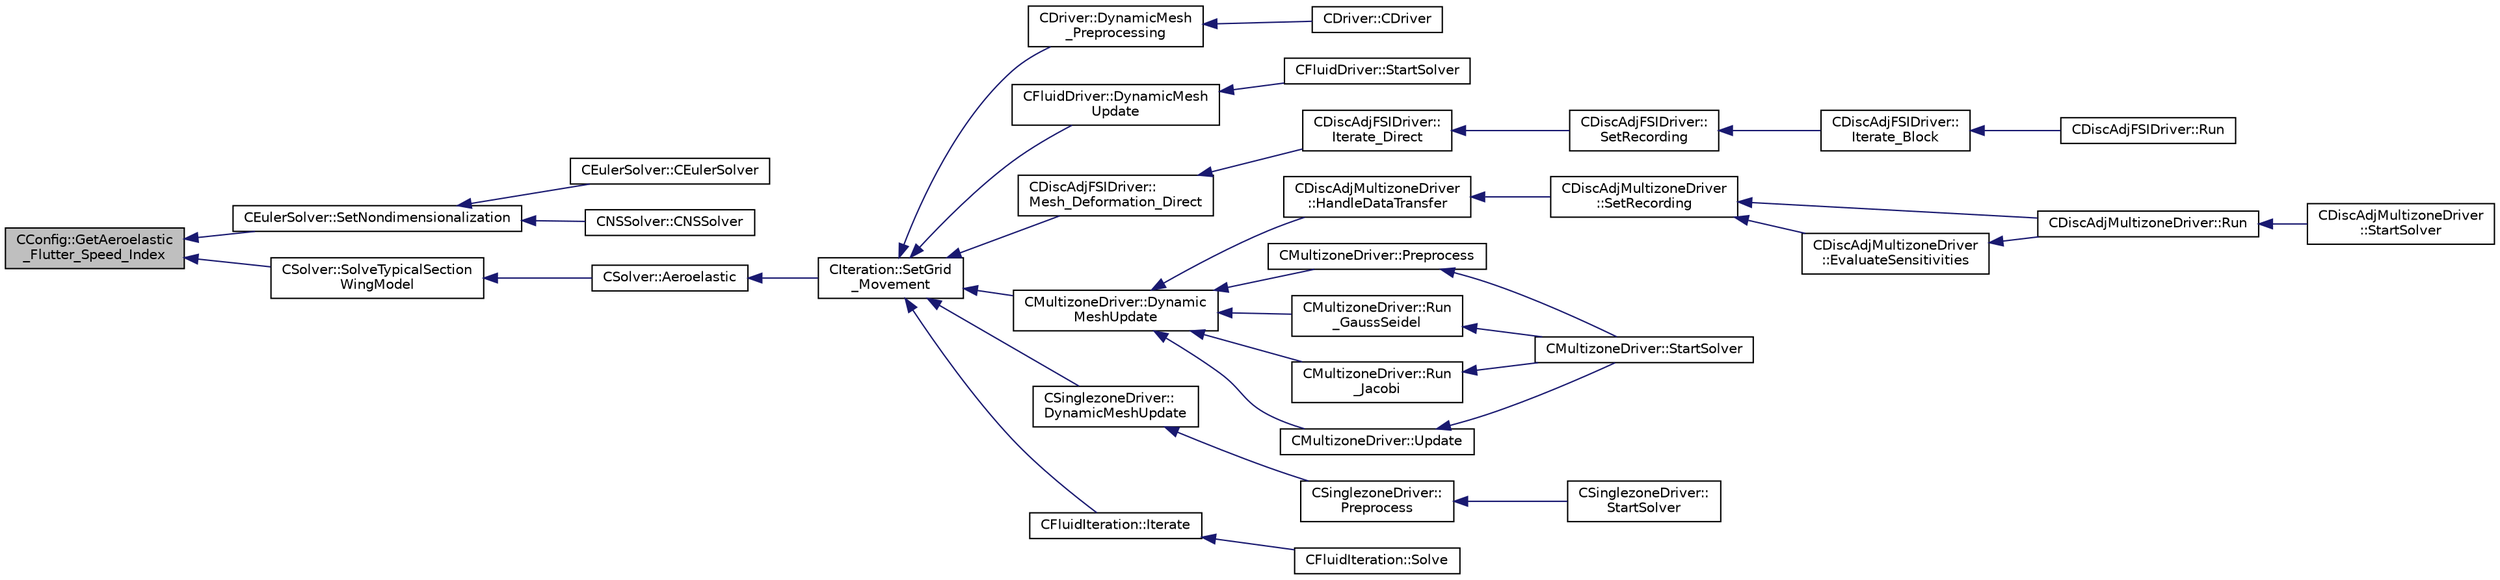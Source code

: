 digraph "CConfig::GetAeroelastic_Flutter_Speed_Index"
{
  edge [fontname="Helvetica",fontsize="10",labelfontname="Helvetica",labelfontsize="10"];
  node [fontname="Helvetica",fontsize="10",shape=record];
  rankdir="LR";
  Node578 [label="CConfig::GetAeroelastic\l_Flutter_Speed_Index",height=0.2,width=0.4,color="black", fillcolor="grey75", style="filled", fontcolor="black"];
  Node578 -> Node579 [dir="back",color="midnightblue",fontsize="10",style="solid",fontname="Helvetica"];
  Node579 [label="CEulerSolver::SetNondimensionalization",height=0.2,width=0.4,color="black", fillcolor="white", style="filled",URL="$class_c_euler_solver.html#a1c633d6e77fefb2e76308e2ba0af0c2c",tooltip="Set the solver nondimensionalization. "];
  Node579 -> Node580 [dir="back",color="midnightblue",fontsize="10",style="solid",fontname="Helvetica"];
  Node580 [label="CEulerSolver::CEulerSolver",height=0.2,width=0.4,color="black", fillcolor="white", style="filled",URL="$class_c_euler_solver.html#ae1e74218b4e943111b100d7ddcbd4db9"];
  Node579 -> Node581 [dir="back",color="midnightblue",fontsize="10",style="solid",fontname="Helvetica"];
  Node581 [label="CNSSolver::CNSSolver",height=0.2,width=0.4,color="black", fillcolor="white", style="filled",URL="$class_c_n_s_solver.html#a2a8ad49c42b4546696e631cf44b7788b"];
  Node578 -> Node582 [dir="back",color="midnightblue",fontsize="10",style="solid",fontname="Helvetica"];
  Node582 [label="CSolver::SolveTypicalSection\lWingModel",height=0.2,width=0.4,color="black", fillcolor="white", style="filled",URL="$class_c_solver.html#a13c86d41e468e5d7b9c7a21ab2008e19",tooltip="Solve the typical section wing model. "];
  Node582 -> Node583 [dir="back",color="midnightblue",fontsize="10",style="solid",fontname="Helvetica"];
  Node583 [label="CSolver::Aeroelastic",height=0.2,width=0.4,color="black", fillcolor="white", style="filled",URL="$class_c_solver.html#af130046f03f282501efef2c117af6ced",tooltip="Prepares and solves the aeroelastic equations. "];
  Node583 -> Node584 [dir="back",color="midnightblue",fontsize="10",style="solid",fontname="Helvetica"];
  Node584 [label="CIteration::SetGrid\l_Movement",height=0.2,width=0.4,color="black", fillcolor="white", style="filled",URL="$class_c_iteration.html#a7b36785762f6b0c214569b185b858b6c",tooltip="Updates the positions and grid velocities for dynamic meshes between physical time steps..."];
  Node584 -> Node585 [dir="back",color="midnightblue",fontsize="10",style="solid",fontname="Helvetica"];
  Node585 [label="CDriver::DynamicMesh\l_Preprocessing",height=0.2,width=0.4,color="black", fillcolor="white", style="filled",URL="$class_c_driver.html#af585d91d9c08dbddcc2b3e67dd5f5af9",tooltip="GridMovement_Preprocessing. "];
  Node585 -> Node586 [dir="back",color="midnightblue",fontsize="10",style="solid",fontname="Helvetica"];
  Node586 [label="CDriver::CDriver",height=0.2,width=0.4,color="black", fillcolor="white", style="filled",URL="$class_c_driver.html#a3fca4a013a6efa9bbb38fe78a86b5f3d",tooltip="Constructor of the class. "];
  Node584 -> Node587 [dir="back",color="midnightblue",fontsize="10",style="solid",fontname="Helvetica"];
  Node587 [label="CFluidDriver::DynamicMesh\lUpdate",height=0.2,width=0.4,color="black", fillcolor="white", style="filled",URL="$class_c_fluid_driver.html#a4eee67049f34a1875a42afa470e9f828",tooltip="Perform a dynamic mesh deformation, included grid velocity computation and the update of the multigri..."];
  Node587 -> Node588 [dir="back",color="midnightblue",fontsize="10",style="solid",fontname="Helvetica"];
  Node588 [label="CFluidDriver::StartSolver",height=0.2,width=0.4,color="black", fillcolor="white", style="filled",URL="$class_c_fluid_driver.html#a1c122d5a4b5f562f69a84aef2b8bd6d5",tooltip="Launch the computation for all zones and all physics. "];
  Node584 -> Node589 [dir="back",color="midnightblue",fontsize="10",style="solid",fontname="Helvetica"];
  Node589 [label="CDiscAdjFSIDriver::\lMesh_Deformation_Direct",height=0.2,width=0.4,color="black", fillcolor="white", style="filled",URL="$class_c_disc_adj_f_s_i_driver.html#ad683500d6b3773af342165b1b18f5c59",tooltip="Run a direct mesh deformation. "];
  Node589 -> Node590 [dir="back",color="midnightblue",fontsize="10",style="solid",fontname="Helvetica"];
  Node590 [label="CDiscAdjFSIDriver::\lIterate_Direct",height=0.2,width=0.4,color="black", fillcolor="white", style="filled",URL="$class_c_disc_adj_f_s_i_driver.html#acd9e7f14d860522e48ba2b6db34efd49",tooltip="Iterate the direct solver for recording. "];
  Node590 -> Node591 [dir="back",color="midnightblue",fontsize="10",style="solid",fontname="Helvetica"];
  Node591 [label="CDiscAdjFSIDriver::\lSetRecording",height=0.2,width=0.4,color="black", fillcolor="white", style="filled",URL="$class_c_disc_adj_f_s_i_driver.html#ab07394a77802e469a321ccd1b10cb988",tooltip="Set the recording for a Discrete Adjoint iteration for the FSI problem. "];
  Node591 -> Node592 [dir="back",color="midnightblue",fontsize="10",style="solid",fontname="Helvetica"];
  Node592 [label="CDiscAdjFSIDriver::\lIterate_Block",height=0.2,width=0.4,color="black", fillcolor="white", style="filled",URL="$class_c_disc_adj_f_s_i_driver.html#a84949f139fa795b7d34d6ff77e82eb5c",tooltip="Iterate a certain block for adjoint FSI - may be the whole set of variables or independent and subite..."];
  Node592 -> Node593 [dir="back",color="midnightblue",fontsize="10",style="solid",fontname="Helvetica"];
  Node593 [label="CDiscAdjFSIDriver::Run",height=0.2,width=0.4,color="black", fillcolor="white", style="filled",URL="$class_c_disc_adj_f_s_i_driver.html#a2e965d6e9c4dcfc296077cae225cab21",tooltip="Run a Discrete Adjoint iteration for the FSI problem. "];
  Node584 -> Node594 [dir="back",color="midnightblue",fontsize="10",style="solid",fontname="Helvetica"];
  Node594 [label="CMultizoneDriver::Dynamic\lMeshUpdate",height=0.2,width=0.4,color="black", fillcolor="white", style="filled",URL="$class_c_multizone_driver.html#ad28a95a48e9750237a5e2b1bf2c4aac9",tooltip="Perform a dynamic mesh deformation, included grid velocity computation and the update of the multigri..."];
  Node594 -> Node595 [dir="back",color="midnightblue",fontsize="10",style="solid",fontname="Helvetica"];
  Node595 [label="CDiscAdjMultizoneDriver\l::HandleDataTransfer",height=0.2,width=0.4,color="black", fillcolor="white", style="filled",URL="$class_c_disc_adj_multizone_driver.html#ab33de05a7a1f77dcf60014a4a35dd4f1",tooltip="Transfer data between zones and update grids when required. "];
  Node595 -> Node596 [dir="back",color="midnightblue",fontsize="10",style="solid",fontname="Helvetica"];
  Node596 [label="CDiscAdjMultizoneDriver\l::SetRecording",height=0.2,width=0.4,color="black", fillcolor="white", style="filled",URL="$class_c_disc_adj_multizone_driver.html#a441f8669a04147aacab7df463e1dd021",tooltip="Record one iteration of the primal problem within each zone. "];
  Node596 -> Node597 [dir="back",color="midnightblue",fontsize="10",style="solid",fontname="Helvetica"];
  Node597 [label="CDiscAdjMultizoneDriver::Run",height=0.2,width=0.4,color="black", fillcolor="white", style="filled",URL="$class_c_disc_adj_multizone_driver.html#af996aecdb6d20aa4fc81c9b67295abf5",tooltip="[Overload] Run an discrete adjoint update of all solvers within multiple zones. "];
  Node597 -> Node598 [dir="back",color="midnightblue",fontsize="10",style="solid",fontname="Helvetica"];
  Node598 [label="CDiscAdjMultizoneDriver\l::StartSolver",height=0.2,width=0.4,color="black", fillcolor="white", style="filled",URL="$class_c_disc_adj_multizone_driver.html#a75de0a1a482ceeed4301a384f1515092",tooltip="[Overload] Launch the computation for discrete adjoint multizone problems. "];
  Node596 -> Node599 [dir="back",color="midnightblue",fontsize="10",style="solid",fontname="Helvetica"];
  Node599 [label="CDiscAdjMultizoneDriver\l::EvaluateSensitivities",height=0.2,width=0.4,color="black", fillcolor="white", style="filled",URL="$class_c_disc_adj_multizone_driver.html#ac2789097629674cfb7d4de64954024df",tooltip="Evaluate sensitivites for the current adjoint solution and output files. "];
  Node599 -> Node597 [dir="back",color="midnightblue",fontsize="10",style="solid",fontname="Helvetica"];
  Node594 -> Node600 [dir="back",color="midnightblue",fontsize="10",style="solid",fontname="Helvetica"];
  Node600 [label="CMultizoneDriver::Preprocess",height=0.2,width=0.4,color="black", fillcolor="white", style="filled",URL="$class_c_multizone_driver.html#a29c97f0dff69501feb7d5f8fe2670088",tooltip="Preprocess the multizone iteration. "];
  Node600 -> Node601 [dir="back",color="midnightblue",fontsize="10",style="solid",fontname="Helvetica"];
  Node601 [label="CMultizoneDriver::StartSolver",height=0.2,width=0.4,color="black", fillcolor="white", style="filled",URL="$class_c_multizone_driver.html#a03cfc000c383ef0d86d34e1c6aef5ff3",tooltip="[Overload] Launch the computation for multizone problems. "];
  Node594 -> Node602 [dir="back",color="midnightblue",fontsize="10",style="solid",fontname="Helvetica"];
  Node602 [label="CMultizoneDriver::Run\l_GaussSeidel",height=0.2,width=0.4,color="black", fillcolor="white", style="filled",URL="$class_c_multizone_driver.html#a8036223cdbe0c0d4552f17f6bad9189b",tooltip="Run a Block Gauss-Seidel iteration in all physical zones. "];
  Node602 -> Node601 [dir="back",color="midnightblue",fontsize="10",style="solid",fontname="Helvetica"];
  Node594 -> Node603 [dir="back",color="midnightblue",fontsize="10",style="solid",fontname="Helvetica"];
  Node603 [label="CMultizoneDriver::Run\l_Jacobi",height=0.2,width=0.4,color="black", fillcolor="white", style="filled",URL="$class_c_multizone_driver.html#a1bf2824daac5a10e8fb7387676eee338",tooltip="Run a Block-Jacobi iteration in all physical zones. "];
  Node603 -> Node601 [dir="back",color="midnightblue",fontsize="10",style="solid",fontname="Helvetica"];
  Node594 -> Node604 [dir="back",color="midnightblue",fontsize="10",style="solid",fontname="Helvetica"];
  Node604 [label="CMultizoneDriver::Update",height=0.2,width=0.4,color="black", fillcolor="white", style="filled",URL="$class_c_multizone_driver.html#ac5d960382730c14b035965906cf02cb6",tooltip="Update the dual-time solution within multiple zones. "];
  Node604 -> Node601 [dir="back",color="midnightblue",fontsize="10",style="solid",fontname="Helvetica"];
  Node584 -> Node605 [dir="back",color="midnightblue",fontsize="10",style="solid",fontname="Helvetica"];
  Node605 [label="CSinglezoneDriver::\lDynamicMeshUpdate",height=0.2,width=0.4,color="black", fillcolor="white", style="filled",URL="$class_c_singlezone_driver.html#a8cf4c7786b495d459818b656a7f6a357",tooltip="Perform a dynamic mesh deformation, included grid velocity computation and the update of the multigri..."];
  Node605 -> Node606 [dir="back",color="midnightblue",fontsize="10",style="solid",fontname="Helvetica"];
  Node606 [label="CSinglezoneDriver::\lPreprocess",height=0.2,width=0.4,color="black", fillcolor="white", style="filled",URL="$class_c_singlezone_driver.html#adc6587c2d0cd656a4fbdebaf611fbbc8",tooltip="Preprocess the single-zone iteration. "];
  Node606 -> Node607 [dir="back",color="midnightblue",fontsize="10",style="solid",fontname="Helvetica"];
  Node607 [label="CSinglezoneDriver::\lStartSolver",height=0.2,width=0.4,color="black", fillcolor="white", style="filled",URL="$class_c_singlezone_driver.html#a6eb4215f7ee740a6d5edb798110ce44a",tooltip="[Overload] Launch the computation for single-zone problems. "];
  Node584 -> Node608 [dir="back",color="midnightblue",fontsize="10",style="solid",fontname="Helvetica"];
  Node608 [label="CFluidIteration::Iterate",height=0.2,width=0.4,color="black", fillcolor="white", style="filled",URL="$class_c_fluid_iteration.html#ab1379b4cba3d8c893395123fb6030986",tooltip="Perform a single iteration of the fluid system. "];
  Node608 -> Node609 [dir="back",color="midnightblue",fontsize="10",style="solid",fontname="Helvetica"];
  Node609 [label="CFluidIteration::Solve",height=0.2,width=0.4,color="black", fillcolor="white", style="filled",URL="$class_c_fluid_iteration.html#ae22cd342c9c9d2ea5ac3f5103394ff80",tooltip="Iterate the fluid system for a number of Inner_Iter iterations. "];
}
